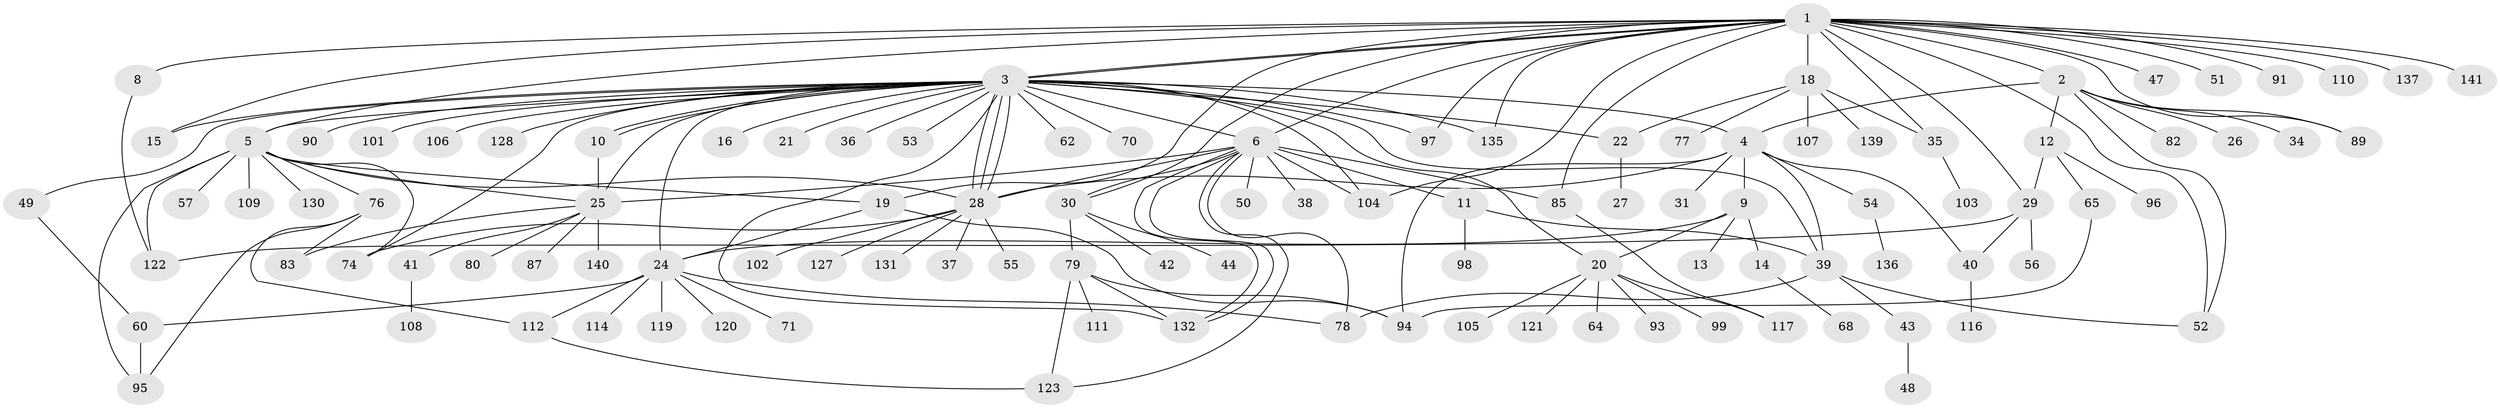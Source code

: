// original degree distribution, {21: 0.0070921985815602835, 8: 0.014184397163120567, 34: 0.0070921985815602835, 12: 0.0070921985815602835, 14: 0.0070921985815602835, 7: 0.014184397163120567, 3: 0.1702127659574468, 6: 0.02127659574468085, 4: 0.07092198581560284, 1: 0.5177304964539007, 2: 0.12056737588652482, 5: 0.02127659574468085, 10: 0.014184397163120567, 13: 0.0070921985815602835}
// Generated by graph-tools (version 1.1) at 2025/11/02/27/25 16:11:14]
// undirected, 108 vertices, 160 edges
graph export_dot {
graph [start="1"]
  node [color=gray90,style=filled];
  1 [super="+7"];
  2 [super="+115"];
  3 [super="+69"];
  4 [super="+45"];
  5 [super="+46"];
  6 [super="+113"];
  8 [super="+66"];
  9 [super="+23"];
  10;
  11 [super="+17"];
  12 [super="+63"];
  13;
  14 [super="+67"];
  15;
  16;
  18 [super="+86"];
  19 [super="+129"];
  20 [super="+32"];
  21;
  22 [super="+133"];
  24 [super="+33"];
  25 [super="+59"];
  26;
  27;
  28 [super="+58"];
  29 [super="+84"];
  30;
  31;
  34 [super="+72"];
  35 [super="+81"];
  36;
  37;
  38;
  39 [super="+118"];
  40;
  41 [super="+61"];
  42;
  43 [super="+134"];
  44 [super="+75"];
  47;
  48;
  49;
  50;
  51;
  52 [super="+88"];
  53;
  54 [super="+73"];
  55;
  56;
  57;
  60;
  62;
  64;
  65;
  68;
  70 [super="+124"];
  71 [super="+125"];
  74;
  76 [super="+92"];
  77 [super="+100"];
  78;
  79;
  80;
  82;
  83;
  85;
  87;
  89;
  90;
  91;
  93;
  94;
  95 [super="+138"];
  96;
  97;
  98;
  99;
  101;
  102;
  103;
  104;
  105;
  106;
  107;
  108;
  109;
  110;
  111;
  112;
  114;
  116;
  117 [super="+126"];
  119;
  120;
  121;
  122;
  123;
  127;
  128;
  130;
  131;
  132;
  135;
  136;
  137;
  139;
  140;
  141;
  1 -- 2 [weight=2];
  1 -- 3;
  1 -- 3;
  1 -- 5;
  1 -- 15;
  1 -- 18 [weight=2];
  1 -- 29;
  1 -- 30;
  1 -- 35;
  1 -- 47;
  1 -- 51;
  1 -- 52;
  1 -- 85;
  1 -- 89;
  1 -- 97;
  1 -- 110;
  1 -- 135;
  1 -- 137;
  1 -- 141;
  1 -- 19;
  1 -- 6;
  1 -- 8;
  1 -- 91;
  1 -- 104;
  2 -- 12;
  2 -- 26;
  2 -- 34;
  2 -- 82;
  2 -- 89;
  2 -- 52;
  2 -- 4;
  3 -- 4 [weight=2];
  3 -- 5;
  3 -- 6 [weight=2];
  3 -- 10;
  3 -- 10;
  3 -- 15;
  3 -- 16;
  3 -- 20;
  3 -- 21;
  3 -- 22 [weight=2];
  3 -- 24;
  3 -- 25;
  3 -- 28;
  3 -- 28;
  3 -- 28;
  3 -- 36;
  3 -- 39;
  3 -- 49;
  3 -- 53;
  3 -- 62;
  3 -- 70;
  3 -- 74;
  3 -- 90;
  3 -- 97;
  3 -- 101;
  3 -- 104;
  3 -- 128;
  3 -- 132;
  3 -- 135;
  3 -- 106;
  4 -- 9;
  4 -- 31;
  4 -- 39;
  4 -- 40;
  4 -- 54;
  4 -- 28;
  4 -- 94;
  5 -- 19;
  5 -- 25;
  5 -- 57;
  5 -- 74;
  5 -- 76;
  5 -- 95;
  5 -- 109;
  5 -- 122;
  5 -- 130;
  5 -- 28;
  6 -- 11;
  6 -- 25;
  6 -- 28;
  6 -- 30;
  6 -- 38;
  6 -- 50;
  6 -- 78;
  6 -- 85;
  6 -- 123;
  6 -- 132;
  6 -- 132;
  6 -- 104;
  8 -- 122;
  9 -- 13;
  9 -- 14;
  9 -- 24;
  9 -- 20;
  10 -- 25;
  11 -- 39;
  11 -- 98;
  12 -- 29;
  12 -- 96;
  12 -- 65;
  14 -- 68;
  18 -- 77;
  18 -- 107;
  18 -- 35;
  18 -- 139;
  18 -- 22;
  19 -- 24;
  19 -- 94;
  20 -- 64;
  20 -- 105;
  20 -- 117;
  20 -- 121;
  20 -- 99;
  20 -- 93;
  22 -- 27;
  24 -- 60;
  24 -- 71;
  24 -- 78;
  24 -- 112;
  24 -- 114;
  24 -- 119;
  24 -- 120;
  25 -- 41;
  25 -- 80;
  25 -- 83;
  25 -- 87;
  25 -- 140;
  28 -- 37;
  28 -- 55;
  28 -- 74;
  28 -- 102;
  28 -- 127;
  28 -- 131;
  29 -- 40;
  29 -- 56;
  29 -- 122;
  30 -- 42;
  30 -- 44;
  30 -- 79;
  35 -- 103;
  39 -- 43;
  39 -- 52;
  39 -- 78;
  40 -- 116;
  41 -- 108;
  43 -- 48;
  49 -- 60;
  54 -- 136;
  60 -- 95;
  65 -- 94;
  76 -- 112;
  76 -- 83;
  76 -- 95;
  79 -- 94;
  79 -- 111;
  79 -- 123;
  79 -- 132;
  85 -- 117;
  112 -- 123;
}
